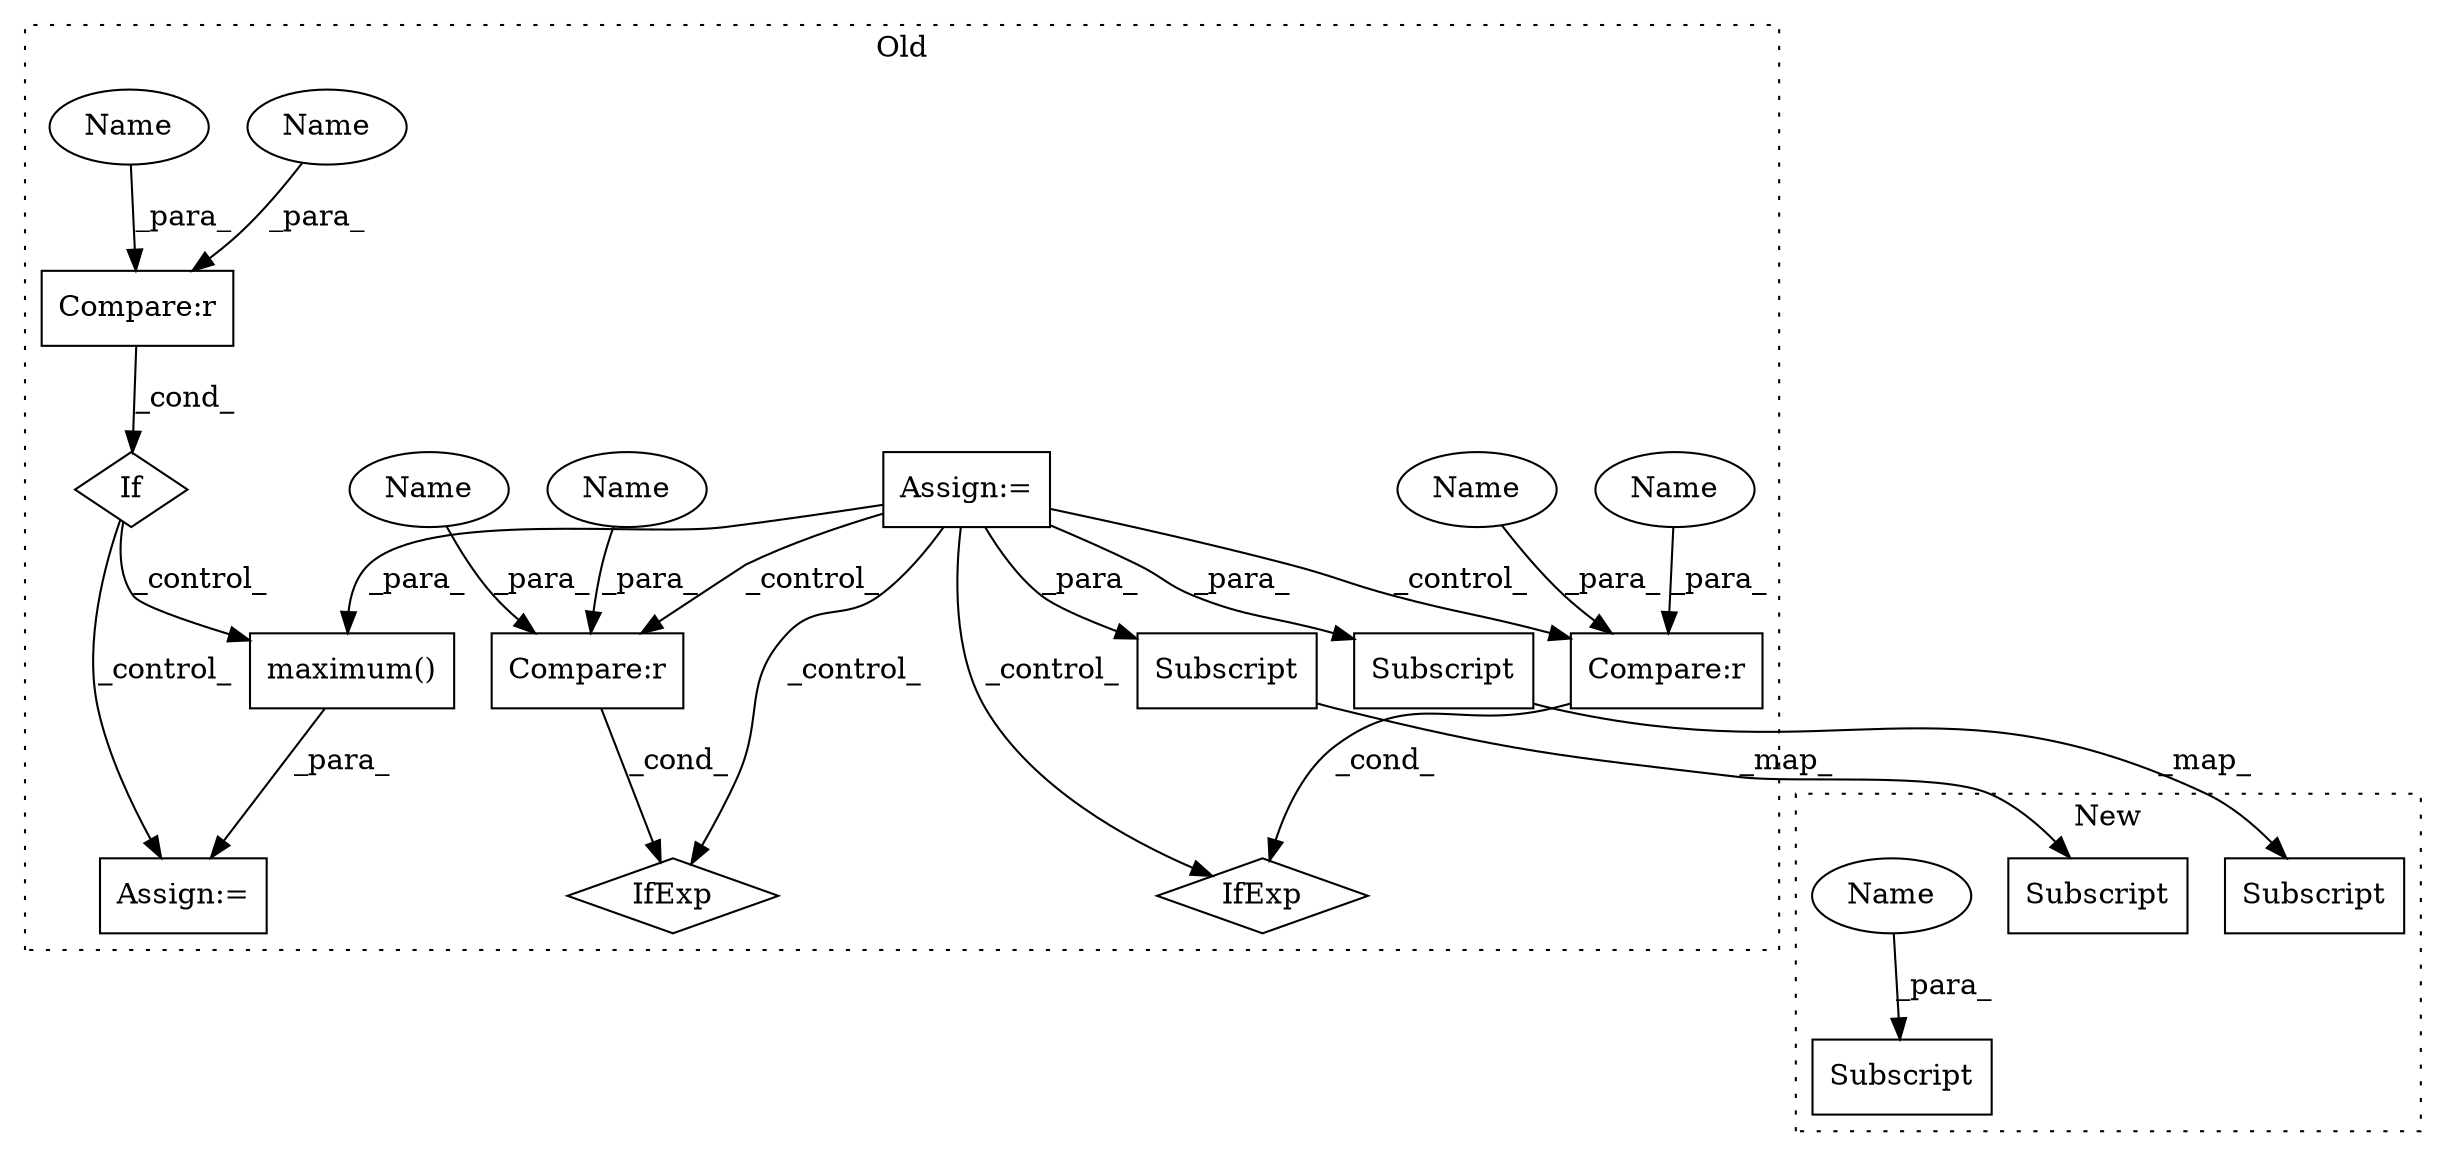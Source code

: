 digraph G {
subgraph cluster0 {
1 [label="maximum()" a="75" s="8021,8048" l="11,1" shape="box"];
3 [label="Assign:=" a="68" s="8018" l="3" shape="box"];
4 [label="Assign:=" a="68" s="7918" l="3" shape="box"];
6 [label="Subscript" a="63" s="8841,0" l="14,0" shape="box"];
7 [label="If" a="96" s="7985" l="3" shape="diamond"];
8 [label="Subscript" a="63" s="8535,0" l="14,0" shape="box"];
10 [label="Compare:r" a="40" s="7988" l="15" shape="box"];
11 [label="Compare:r" a="40" s="8824" l="11" shape="box"];
12 [label="Compare:r" a="40" s="8518" l="11" shape="box"];
13 [label="IfExp" a="51" s="8820,8835" l="4,6" shape="diamond"];
14 [label="IfExp" a="51" s="8514,8529" l="4,6" shape="diamond"];
16 [label="Name" a="87" s="7999" l="4" shape="ellipse"];
17 [label="Name" a="87" s="8525" l="4" shape="ellipse"];
18 [label="Name" a="87" s="8831" l="4" shape="ellipse"];
19 [label="Name" a="87" s="8518" l="3" shape="ellipse"];
20 [label="Name" a="87" s="7988" l="3" shape="ellipse"];
21 [label="Name" a="87" s="8824" l="3" shape="ellipse"];
label = "Old";
style="dotted";
}
subgraph cluster1 {
2 [label="Subscript" a="63" s="9308,0" l="14,0" shape="box"];
5 [label="Subscript" a="63" s="9069,0" l="14,0" shape="box"];
9 [label="Subscript" a="63" s="8796,0" l="14,0" shape="box"];
15 [label="Name" a="87" s="9318" l="3" shape="ellipse"];
label = "New";
style="dotted";
}
1 -> 3 [label="_para_"];
4 -> 1 [label="_para_"];
4 -> 11 [label="_control_"];
4 -> 8 [label="_para_"];
4 -> 12 [label="_control_"];
4 -> 13 [label="_control_"];
4 -> 14 [label="_control_"];
4 -> 6 [label="_para_"];
6 -> 5 [label="_map_"];
7 -> 1 [label="_control_"];
7 -> 3 [label="_control_"];
8 -> 9 [label="_map_"];
10 -> 7 [label="_cond_"];
11 -> 13 [label="_cond_"];
12 -> 14 [label="_cond_"];
15 -> 2 [label="_para_"];
16 -> 10 [label="_para_"];
17 -> 12 [label="_para_"];
18 -> 11 [label="_para_"];
19 -> 12 [label="_para_"];
20 -> 10 [label="_para_"];
21 -> 11 [label="_para_"];
}
